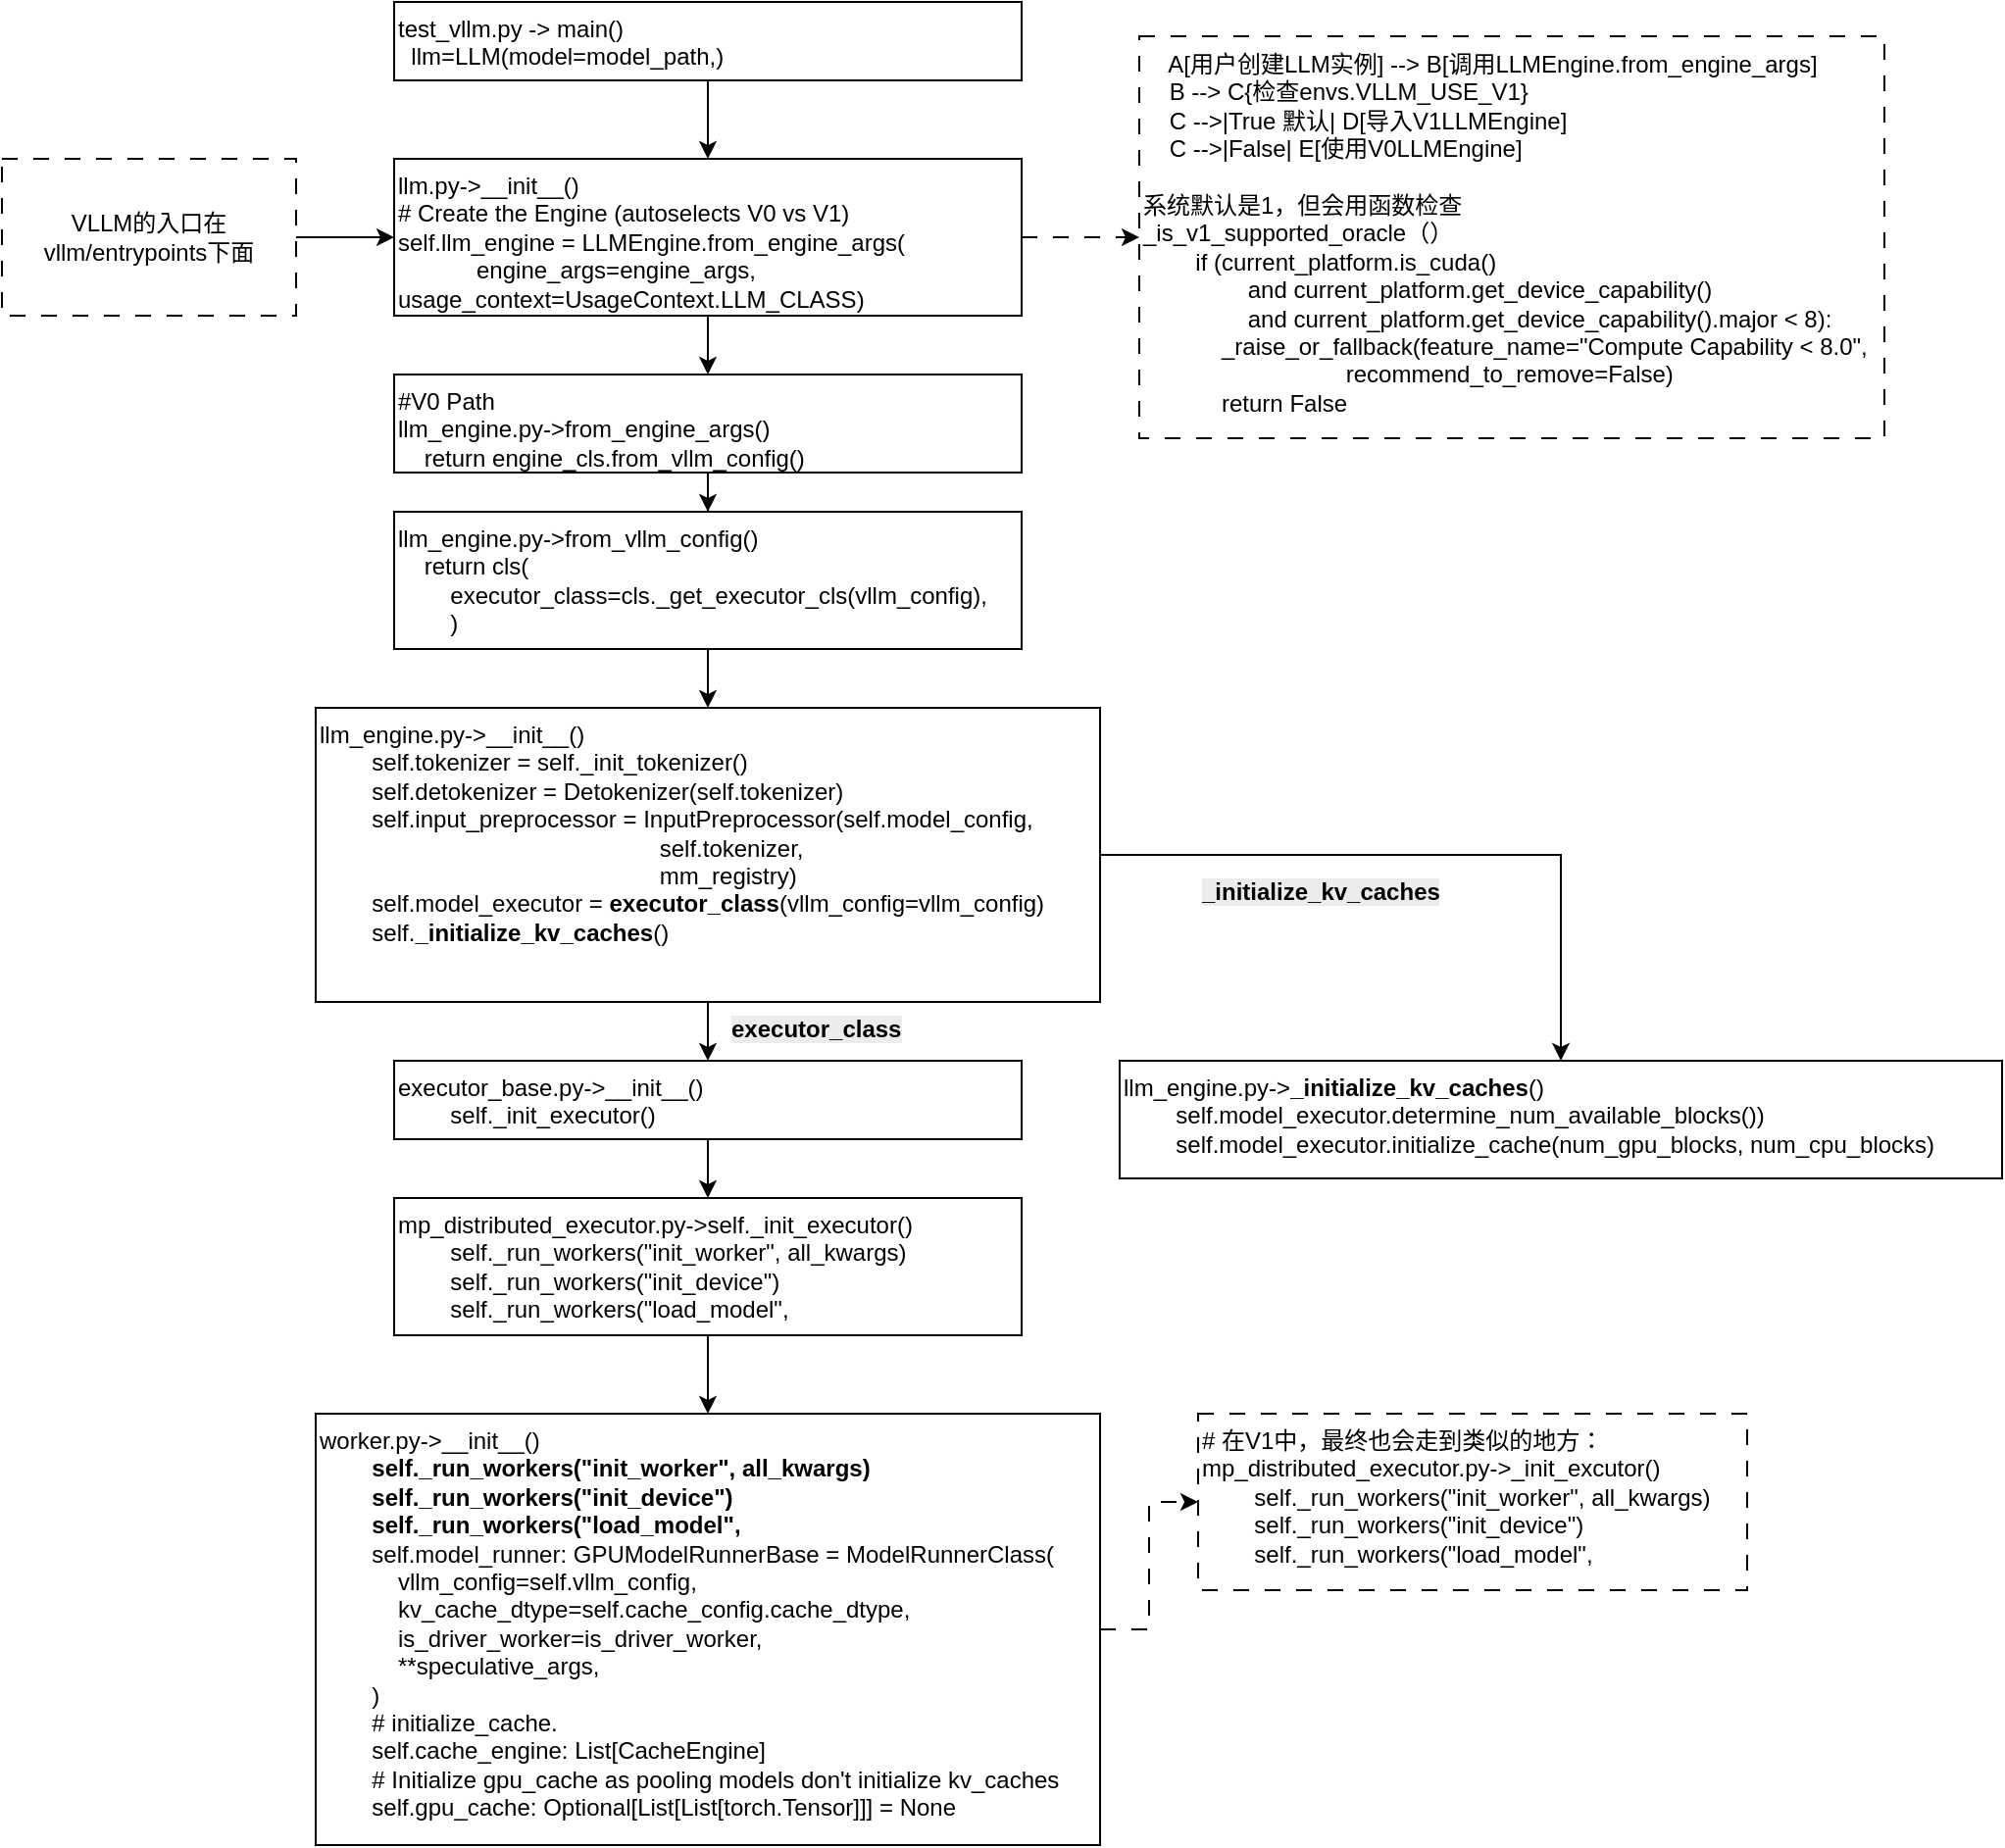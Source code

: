 <mxfile version="28.0.6">
  <diagram name="Page-1" id="GXyGxh3fhqGWcaT-Y3ZY">
    <mxGraphModel dx="1040" dy="1136" grid="1" gridSize="10" guides="1" tooltips="1" connect="1" arrows="1" fold="1" page="1" pageScale="1" pageWidth="850" pageHeight="1100" math="0" shadow="0">
      <root>
        <mxCell id="0" />
        <mxCell id="1" parent="0" />
        <mxCell id="sT55y12rGX_XL4kx0Qpv-9" value="" style="edgeStyle=orthogonalEdgeStyle;rounded=0;orthogonalLoop=1;jettySize=auto;html=1;" parent="1" source="sT55y12rGX_XL4kx0Qpv-1" target="sT55y12rGX_XL4kx0Qpv-8" edge="1">
          <mxGeometry relative="1" as="geometry" />
        </mxCell>
        <mxCell id="sT55y12rGX_XL4kx0Qpv-23" value="" style="edgeStyle=orthogonalEdgeStyle;rounded=0;orthogonalLoop=1;jettySize=auto;html=1;fontFamily=Helvetica;fontSize=12;fontColor=default;dashed=1;dashPattern=8 8;" parent="1" source="sT55y12rGX_XL4kx0Qpv-1" target="sT55y12rGX_XL4kx0Qpv-22" edge="1">
          <mxGeometry relative="1" as="geometry" />
        </mxCell>
        <mxCell id="sT55y12rGX_XL4kx0Qpv-1" value="llm.py-&gt;__init__()&#xa;# Create the Engine (autoselects V0 vs V1)&#xa;self.llm_engine = LLMEngine.from_engine_args(&#xa;            engine_args=engine_args, usage_context=UsageContext.LLM_CLASS)" style="rounded=0;whiteSpace=wrap;html=1;align=left;verticalAlign=top;" parent="1" vertex="1">
          <mxGeometry x="240" y="120" width="320" height="80" as="geometry" />
        </mxCell>
        <mxCell id="sT55y12rGX_XL4kx0Qpv-5" value="" style="edgeStyle=orthogonalEdgeStyle;rounded=0;orthogonalLoop=1;jettySize=auto;html=1;" parent="1" source="sT55y12rGX_XL4kx0Qpv-3" target="sT55y12rGX_XL4kx0Qpv-1" edge="1">
          <mxGeometry relative="1" as="geometry" />
        </mxCell>
        <mxCell id="sT55y12rGX_XL4kx0Qpv-3" value="VLLM的入口在 vllm/entrypoints下面" style="text;html=1;align=center;verticalAlign=middle;whiteSpace=wrap;rounded=0;strokeColor=default;dashed=1;dashPattern=8 8;" parent="1" vertex="1">
          <mxGeometry x="40" y="120" width="150" height="80" as="geometry" />
        </mxCell>
        <mxCell id="sT55y12rGX_XL4kx0Qpv-7" value="" style="edgeStyle=orthogonalEdgeStyle;rounded=0;orthogonalLoop=1;jettySize=auto;html=1;" parent="1" source="sT55y12rGX_XL4kx0Qpv-6" target="sT55y12rGX_XL4kx0Qpv-1" edge="1">
          <mxGeometry relative="1" as="geometry" />
        </mxCell>
        <mxCell id="sT55y12rGX_XL4kx0Qpv-6" value="test_vllm.py -&amp;gt; main()&lt;div&gt;&amp;nbsp; llm=LLM(model=model_path,)&lt;/div&gt;" style="rounded=0;whiteSpace=wrap;html=1;align=left;verticalAlign=top;" parent="1" vertex="1">
          <mxGeometry x="240" y="40" width="320" height="40" as="geometry" />
        </mxCell>
        <mxCell id="sT55y12rGX_XL4kx0Qpv-11" value="" style="edgeStyle=orthogonalEdgeStyle;rounded=0;orthogonalLoop=1;jettySize=auto;html=1;fontFamily=Helvetica;fontSize=12;fontColor=default;" parent="1" source="sT55y12rGX_XL4kx0Qpv-8" target="sT55y12rGX_XL4kx0Qpv-10" edge="1">
          <mxGeometry relative="1" as="geometry" />
        </mxCell>
        <mxCell id="sT55y12rGX_XL4kx0Qpv-8" value="&lt;div&gt;#V0 Path&lt;/div&gt;llm_engine.py-&amp;gt;from_engine_args()&lt;br&gt;&amp;nbsp; &amp;nbsp; return engine_cls.from_vllm_config()" style="rounded=0;whiteSpace=wrap;html=1;align=left;verticalAlign=top;" parent="1" vertex="1">
          <mxGeometry x="240" y="230" width="320" height="50" as="geometry" />
        </mxCell>
        <mxCell id="sT55y12rGX_XL4kx0Qpv-13" value="" style="edgeStyle=orthogonalEdgeStyle;rounded=0;orthogonalLoop=1;jettySize=auto;html=1;fontFamily=Helvetica;fontSize=12;fontColor=default;" parent="1" source="sT55y12rGX_XL4kx0Qpv-10" target="sT55y12rGX_XL4kx0Qpv-12" edge="1">
          <mxGeometry relative="1" as="geometry" />
        </mxCell>
        <mxCell id="sT55y12rGX_XL4kx0Qpv-10" value="llm_engine.py-&amp;gt;from_vllm_config()&lt;br&gt;&amp;nbsp; &amp;nbsp; return cls(&lt;div&gt;&lt;span style=&quot;white-space: pre;&quot;&gt;&#x9;&lt;/span&gt;executor_class=cls._get_executor_cls(vllm_config),&amp;nbsp;&lt;/div&gt;&lt;div&gt;&lt;span style=&quot;white-space: pre;&quot;&gt;&#x9;&lt;/span&gt;)&lt;/div&gt;" style="rounded=0;whiteSpace=wrap;html=1;align=left;verticalAlign=top;" parent="1" vertex="1">
          <mxGeometry x="240" y="300" width="320" height="70" as="geometry" />
        </mxCell>
        <mxCell id="sT55y12rGX_XL4kx0Qpv-15" value="" style="edgeStyle=orthogonalEdgeStyle;rounded=0;orthogonalLoop=1;jettySize=auto;html=1;fontFamily=Helvetica;fontSize=12;fontColor=default;" parent="1" source="sT55y12rGX_XL4kx0Qpv-12" target="sT55y12rGX_XL4kx0Qpv-14" edge="1">
          <mxGeometry relative="1" as="geometry" />
        </mxCell>
        <mxCell id="Y6s4YUltKjXgeL2X_BUD-3" value="" style="edgeStyle=orthogonalEdgeStyle;rounded=0;orthogonalLoop=1;jettySize=auto;html=1;" edge="1" parent="1" source="sT55y12rGX_XL4kx0Qpv-12" target="Y6s4YUltKjXgeL2X_BUD-2">
          <mxGeometry relative="1" as="geometry" />
        </mxCell>
        <mxCell id="sT55y12rGX_XL4kx0Qpv-12" value="llm_engine.py-&amp;gt;__init__()&lt;br&gt;&amp;nbsp; &amp;nbsp; &amp;nbsp; &amp;nbsp; self.tokenizer = self._init_tokenizer()&lt;br&gt;&amp;nbsp; &amp;nbsp; &amp;nbsp; &amp;nbsp; self.detokenizer = Detokenizer(self.tokenizer)&lt;br&gt;&amp;nbsp; &amp;nbsp; &amp;nbsp; &amp;nbsp; self.input_preprocessor = InputPreprocessor(self.model_config,&lt;br&gt;&amp;nbsp; &amp;nbsp; &amp;nbsp; &amp;nbsp; &amp;nbsp; &amp;nbsp; &amp;nbsp; &amp;nbsp; &amp;nbsp; &amp;nbsp; &amp;nbsp; &amp;nbsp; &amp;nbsp; &amp;nbsp; &amp;nbsp; &amp;nbsp; &amp;nbsp; &amp;nbsp; &amp;nbsp; &amp;nbsp; &amp;nbsp; &amp;nbsp; &amp;nbsp; &amp;nbsp; &amp;nbsp; &amp;nbsp; self.tokenizer,&lt;br&gt;&amp;nbsp; &amp;nbsp; &amp;nbsp; &amp;nbsp; &amp;nbsp; &amp;nbsp; &amp;nbsp; &amp;nbsp; &amp;nbsp; &amp;nbsp; &amp;nbsp; &amp;nbsp; &amp;nbsp; &amp;nbsp; &amp;nbsp; &amp;nbsp; &amp;nbsp; &amp;nbsp; &amp;nbsp; &amp;nbsp; &amp;nbsp; &amp;nbsp; &amp;nbsp; &amp;nbsp; &amp;nbsp; &amp;nbsp; mm_registry)&lt;br&gt;&amp;nbsp; &amp;nbsp; &amp;nbsp; &amp;nbsp; self.model_executor = &lt;b&gt;executor_class&lt;/b&gt;(vllm_config=vllm_config)&lt;br&gt;&#x9;&lt;span style=&quot;white-space: pre;&quot;&gt;&#x9;&lt;/span&gt;self.&lt;b&gt;_initialize_kv_caches&lt;/b&gt;()" style="rounded=0;whiteSpace=wrap;html=1;align=left;verticalAlign=top;" parent="1" vertex="1">
          <mxGeometry x="200" y="400" width="400" height="150" as="geometry" />
        </mxCell>
        <mxCell id="sT55y12rGX_XL4kx0Qpv-17" value="" style="edgeStyle=orthogonalEdgeStyle;rounded=0;orthogonalLoop=1;jettySize=auto;html=1;fontFamily=Helvetica;fontSize=12;fontColor=default;" parent="1" source="sT55y12rGX_XL4kx0Qpv-14" target="sT55y12rGX_XL4kx0Qpv-16" edge="1">
          <mxGeometry relative="1" as="geometry" />
        </mxCell>
        <mxCell id="sT55y12rGX_XL4kx0Qpv-14" value="executor_base.py-&amp;gt;__init__()&lt;br&gt;&amp;nbsp; &amp;nbsp; &amp;nbsp; &amp;nbsp; self._init_executor()" style="rounded=0;whiteSpace=wrap;html=1;align=left;verticalAlign=top;" parent="1" vertex="1">
          <mxGeometry x="240" y="580" width="320" height="40" as="geometry" />
        </mxCell>
        <mxCell id="sT55y12rGX_XL4kx0Qpv-19" value="" style="edgeStyle=orthogonalEdgeStyle;rounded=0;orthogonalLoop=1;jettySize=auto;html=1;fontFamily=Helvetica;fontSize=12;fontColor=default;" parent="1" source="sT55y12rGX_XL4kx0Qpv-16" target="sT55y12rGX_XL4kx0Qpv-18" edge="1">
          <mxGeometry relative="1" as="geometry" />
        </mxCell>
        <mxCell id="sT55y12rGX_XL4kx0Qpv-16" value="mp_distributed_executor.py-&amp;gt;self._init_executor()&lt;div&gt;&lt;div&gt;&amp;nbsp; &amp;nbsp; &amp;nbsp; &amp;nbsp; self._run_workers(&quot;init_worker&quot;, all_kwargs)&lt;/div&gt;&lt;div&gt;&amp;nbsp; &amp;nbsp; &amp;nbsp; &amp;nbsp; self._run_workers(&quot;init_device&quot;)&lt;/div&gt;&lt;div&gt;&amp;nbsp; &amp;nbsp; &amp;nbsp; &amp;nbsp; self._run_workers(&quot;load_model&quot;,&lt;/div&gt;&lt;/div&gt;" style="rounded=0;whiteSpace=wrap;html=1;align=left;verticalAlign=top;" parent="1" vertex="1">
          <mxGeometry x="240" y="650" width="320" height="70" as="geometry" />
        </mxCell>
        <mxCell id="sT55y12rGX_XL4kx0Qpv-25" value="" style="edgeStyle=orthogonalEdgeStyle;rounded=0;orthogonalLoop=1;jettySize=auto;html=1;fontFamily=Helvetica;fontSize=12;fontColor=default;dashed=1;dashPattern=8 8;" parent="1" source="sT55y12rGX_XL4kx0Qpv-18" target="sT55y12rGX_XL4kx0Qpv-24" edge="1">
          <mxGeometry relative="1" as="geometry" />
        </mxCell>
        <mxCell id="sT55y12rGX_XL4kx0Qpv-18" value="worker.py-&amp;gt;__init__()&lt;br&gt;&lt;b&gt;&amp;nbsp; &amp;nbsp; &amp;nbsp; &amp;nbsp; self._run_workers(&quot;init_worker&quot;, all_kwargs)&lt;br&gt;&amp;nbsp; &amp;nbsp; &amp;nbsp; &amp;nbsp; self._run_workers(&quot;init_device&quot;)&lt;br&gt;&amp;nbsp; &amp;nbsp; &amp;nbsp; &amp;nbsp; self._run_workers(&quot;load_model&quot;,&lt;/b&gt;&lt;br&gt;&amp;nbsp; &amp;nbsp; &amp;nbsp; &amp;nbsp; self.model_runner: GPUModelRunnerBase = ModelRunnerClass(&lt;br&gt;&amp;nbsp; &amp;nbsp; &amp;nbsp; &amp;nbsp; &amp;nbsp; &amp;nbsp; vllm_config=self.vllm_config,&lt;br&gt;&amp;nbsp; &amp;nbsp; &amp;nbsp; &amp;nbsp; &amp;nbsp; &amp;nbsp; kv_cache_dtype=self.cache_config.cache_dtype,&lt;br&gt;&amp;nbsp; &amp;nbsp; &amp;nbsp; &amp;nbsp; &amp;nbsp; &amp;nbsp; is_driver_worker=is_driver_worker,&lt;br&gt;&amp;nbsp; &amp;nbsp; &amp;nbsp; &amp;nbsp; &amp;nbsp; &amp;nbsp; **speculative_args,&lt;br&gt;&amp;nbsp; &amp;nbsp; &amp;nbsp; &amp;nbsp; )&lt;br&gt;&amp;nbsp; &amp;nbsp; &amp;nbsp; &amp;nbsp; # initialize_cache.&lt;br&gt;&amp;nbsp; &amp;nbsp; &amp;nbsp; &amp;nbsp; self.cache_engine: List[CacheEngine]&lt;br&gt;&amp;nbsp; &amp;nbsp; &amp;nbsp; &amp;nbsp; # Initialize gpu_cache as pooling models don&#39;t initialize kv_caches&lt;br&gt;&amp;nbsp; &amp;nbsp; &amp;nbsp; &amp;nbsp; self.gpu_cache: Optional[List[List[torch.Tensor]]] = None" style="rounded=0;whiteSpace=wrap;html=1;align=left;verticalAlign=top;" parent="1" vertex="1">
          <mxGeometry x="200" y="760" width="400" height="220" as="geometry" />
        </mxCell>
        <mxCell id="sT55y12rGX_XL4kx0Qpv-22" value="&amp;nbsp; &amp;nbsp; A[用户创建LLM实例] --&amp;gt; B[调用LLMEngine.from_engine_args]&lt;br&gt;&amp;nbsp; &amp;nbsp; B --&amp;gt; C{检查envs.VLLM_USE_V1}&lt;br&gt;&amp;nbsp; &amp;nbsp; C --&amp;gt;|True 默认| D[导入V1LLMEngine]&lt;br&gt;&amp;nbsp; &amp;nbsp; C --&amp;gt;|False| E[使用V0LLMEngine]&lt;br&gt;&lt;br&gt;系统默认是1，但会用函数检查&lt;br&gt;_is_v1_supported_oracle（）&lt;div&gt;&lt;div&gt;&amp;nbsp; &amp;nbsp; &amp;nbsp; &amp;nbsp; if (current_platform.is_cuda()&lt;/div&gt;&lt;div&gt;&amp;nbsp; &amp;nbsp; &amp;nbsp; &amp;nbsp; &amp;nbsp; &amp;nbsp; &amp;nbsp; &amp;nbsp; and current_platform.get_device_capability()&lt;/div&gt;&lt;div&gt;&amp;nbsp; &amp;nbsp; &amp;nbsp; &amp;nbsp; &amp;nbsp; &amp;nbsp; &amp;nbsp; &amp;nbsp; and current_platform.get_device_capability().major &amp;lt; 8):&lt;/div&gt;&lt;div&gt;&amp;nbsp; &amp;nbsp; &amp;nbsp; &amp;nbsp; &amp;nbsp; &amp;nbsp; _raise_or_fallback(feature_name=&quot;Compute Capability &amp;lt; 8.0&quot;,&lt;/div&gt;&lt;div&gt;&amp;nbsp; &amp;nbsp; &amp;nbsp; &amp;nbsp; &amp;nbsp; &amp;nbsp; &amp;nbsp; &amp;nbsp; &amp;nbsp; &amp;nbsp; &amp;nbsp; &amp;nbsp; &amp;nbsp; &amp;nbsp; &amp;nbsp; &amp;nbsp;recommend_to_remove=False)&lt;/div&gt;&lt;div&gt;&amp;nbsp; &amp;nbsp; &amp;nbsp; &amp;nbsp; &amp;nbsp; &amp;nbsp; return False&lt;/div&gt;&lt;/div&gt;" style="rounded=0;whiteSpace=wrap;html=1;align=left;verticalAlign=top;dashed=1;dashPattern=8 8;" parent="1" vertex="1">
          <mxGeometry x="620" y="57.5" width="380" height="205" as="geometry" />
        </mxCell>
        <mxCell id="sT55y12rGX_XL4kx0Qpv-24" value="&lt;div&gt;# 在V1中，最终也会走到类似的地方：&lt;/div&gt;mp_distributed_executor.py-&amp;gt;_init_excutor()&lt;br&gt;&amp;nbsp; &amp;nbsp; &amp;nbsp; &amp;nbsp; self._run_workers(&quot;init_worker&quot;, all_kwargs)&lt;br&gt;&amp;nbsp; &amp;nbsp; &amp;nbsp; &amp;nbsp; self._run_workers(&quot;init_device&quot;)&lt;br&gt;&amp;nbsp; &amp;nbsp; &amp;nbsp; &amp;nbsp; self._run_workers(&quot;load_model&quot;," style="rounded=0;whiteSpace=wrap;html=1;align=left;verticalAlign=top;dashed=1;dashPattern=8 8;" parent="1" vertex="1">
          <mxGeometry x="650" y="760" width="280" height="90" as="geometry" />
        </mxCell>
        <mxCell id="Y6s4YUltKjXgeL2X_BUD-1" value="&lt;b style=&quot;forced-color-adjust: none; color: rgb(0, 0, 0); font-family: Helvetica; font-size: 12px; font-style: normal; font-variant-ligatures: normal; font-variant-caps: normal; letter-spacing: normal; orphans: 2; text-align: left; text-indent: 0px; text-transform: none; widows: 2; word-spacing: 0px; -webkit-text-stroke-width: 0px; white-space: normal; background-color: rgb(236, 236, 236); text-decoration-thickness: initial; text-decoration-style: initial; text-decoration-color: initial;&quot;&gt;executor_class&lt;/b&gt;" style="text;whiteSpace=wrap;html=1;" vertex="1" parent="1">
          <mxGeometry x="410" y="550" width="120" height="40" as="geometry" />
        </mxCell>
        <mxCell id="Y6s4YUltKjXgeL2X_BUD-2" value="llm_engine.py-&amp;gt;&lt;b&gt;_initialize_kv_caches&lt;/b&gt;()&lt;br&gt;&amp;nbsp; &amp;nbsp; &amp;nbsp; &amp;nbsp;&amp;nbsp;self.model_executor.determine_num_available_blocks())&lt;br&gt;&#x9;&lt;span style=&quot;white-space: pre;&quot;&gt;&#x9;&lt;/span&gt;self.model_executor.initialize_cache(num_gpu_blocks, num_cpu_blocks)" style="rounded=0;whiteSpace=wrap;html=1;align=left;verticalAlign=top;" vertex="1" parent="1">
          <mxGeometry x="610" y="580" width="450" height="60" as="geometry" />
        </mxCell>
        <mxCell id="Y6s4YUltKjXgeL2X_BUD-4" value="&lt;b style=&quot;forced-color-adjust: none; color: rgb(0, 0, 0); font-family: Helvetica; font-size: 12px; font-style: normal; font-variant-ligatures: normal; font-variant-caps: normal; letter-spacing: normal; orphans: 2; text-align: left; text-indent: 0px; text-transform: none; widows: 2; word-spacing: 0px; -webkit-text-stroke-width: 0px; white-space: normal; background-color: rgb(236, 236, 236); text-decoration-thickness: initial; text-decoration-style: initial; text-decoration-color: initial;&quot;&gt;_initialize_kv_caches&lt;/b&gt;" style="text;whiteSpace=wrap;html=1;" vertex="1" parent="1">
          <mxGeometry x="650" y="480" width="150" height="40" as="geometry" />
        </mxCell>
      </root>
    </mxGraphModel>
  </diagram>
</mxfile>

